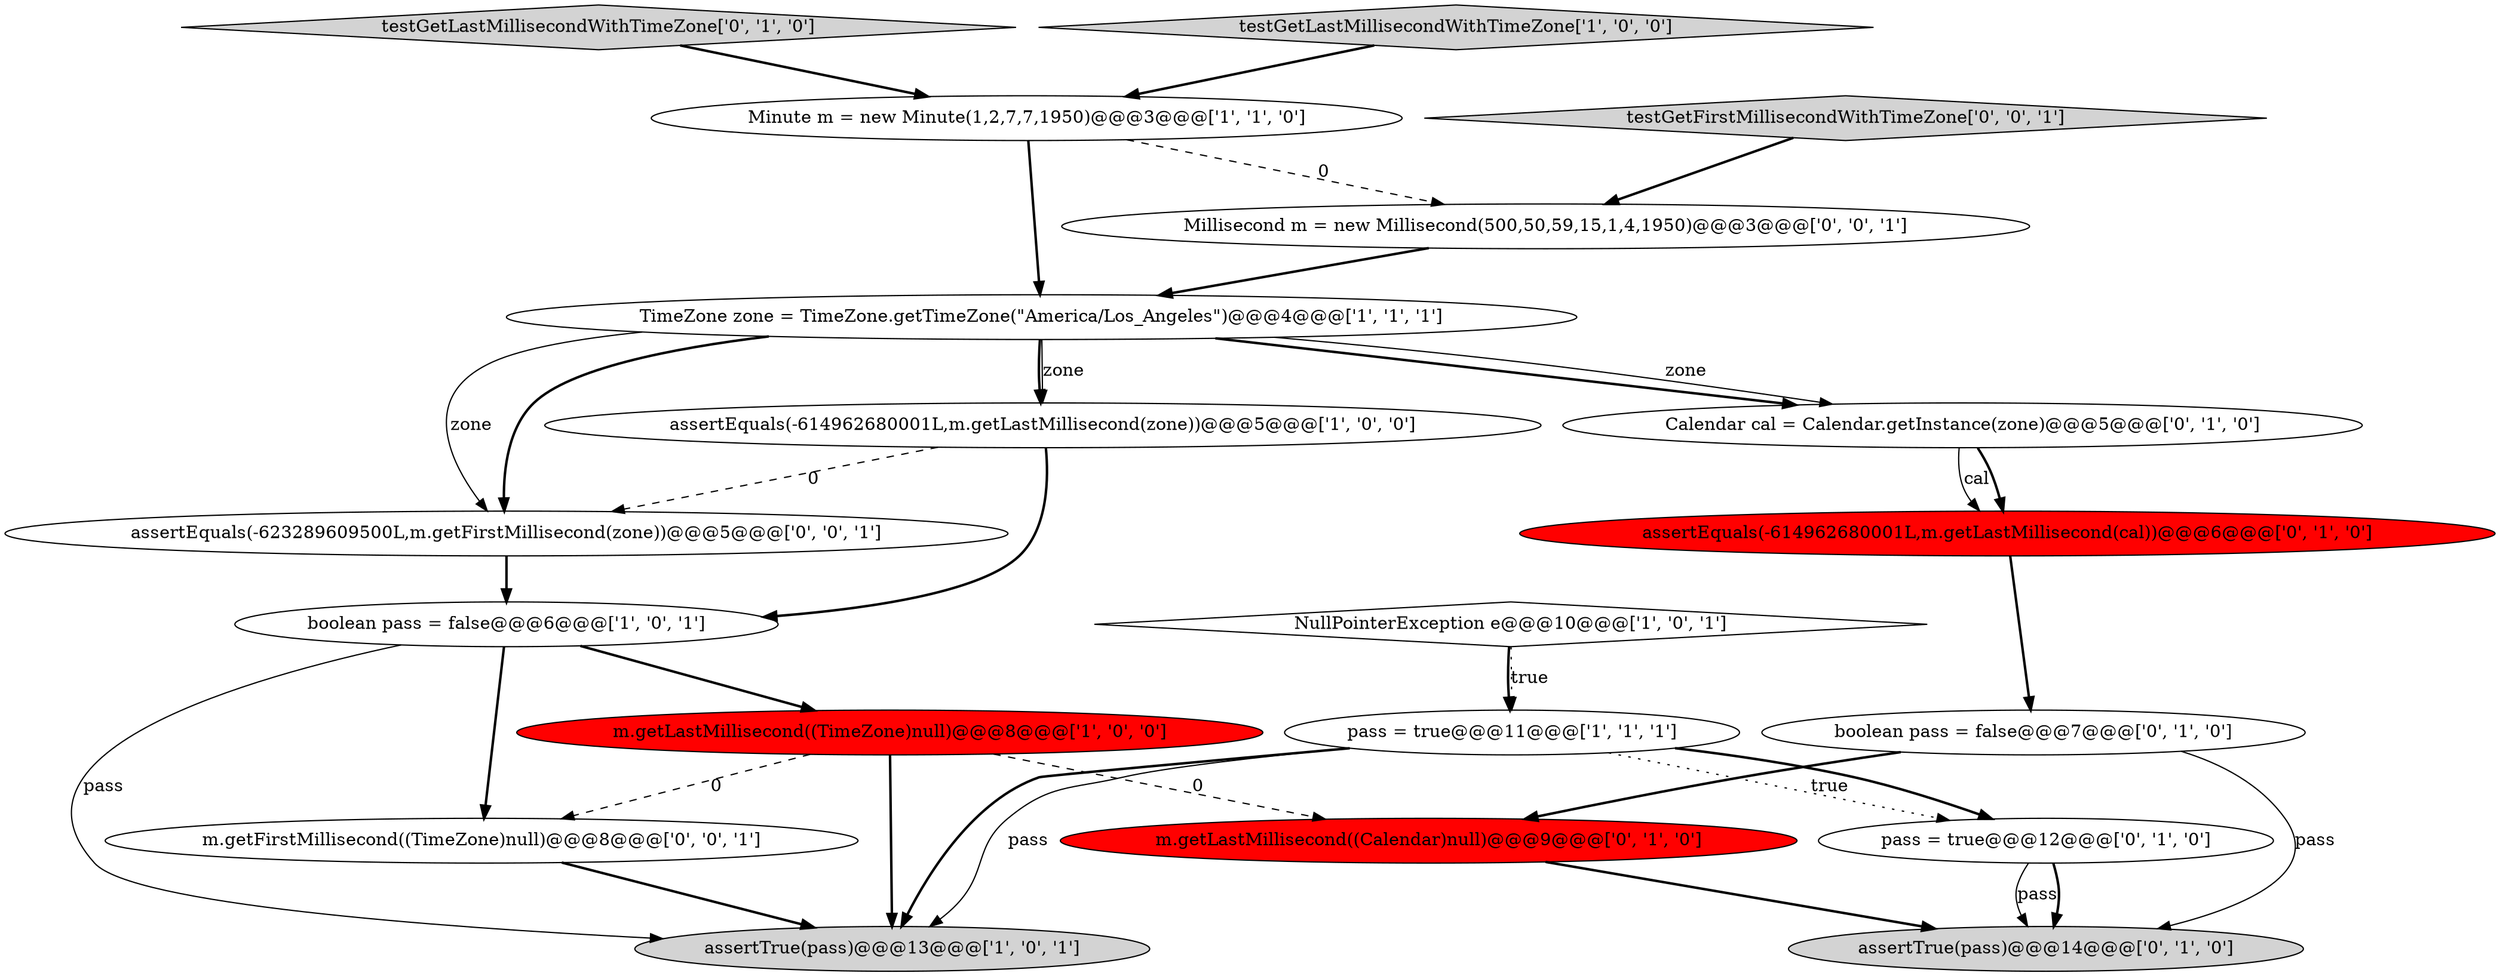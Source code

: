 digraph {
10 [style = filled, label = "testGetLastMillisecondWithTimeZone['0', '1', '0']", fillcolor = lightgray, shape = diamond image = "AAA0AAABBB2BBB"];
2 [style = filled, label = "m.getLastMillisecond((TimeZone)null)@@@8@@@['1', '0', '0']", fillcolor = red, shape = ellipse image = "AAA1AAABBB1BBB"];
18 [style = filled, label = "assertEquals(-623289609500L,m.getFirstMillisecond(zone))@@@5@@@['0', '0', '1']", fillcolor = white, shape = ellipse image = "AAA0AAABBB3BBB"];
19 [style = filled, label = "testGetFirstMillisecondWithTimeZone['0', '0', '1']", fillcolor = lightgray, shape = diamond image = "AAA0AAABBB3BBB"];
7 [style = filled, label = "Minute m = new Minute(1,2,7,7,1950)@@@3@@@['1', '1', '0']", fillcolor = white, shape = ellipse image = "AAA0AAABBB1BBB"];
1 [style = filled, label = "assertTrue(pass)@@@13@@@['1', '0', '1']", fillcolor = lightgray, shape = ellipse image = "AAA0AAABBB1BBB"];
6 [style = filled, label = "pass = true@@@11@@@['1', '1', '1']", fillcolor = white, shape = ellipse image = "AAA0AAABBB1BBB"];
9 [style = filled, label = "boolean pass = false@@@7@@@['0', '1', '0']", fillcolor = white, shape = ellipse image = "AAA0AAABBB2BBB"];
15 [style = filled, label = "assertEquals(-614962680001L,m.getLastMillisecond(cal))@@@6@@@['0', '1', '0']", fillcolor = red, shape = ellipse image = "AAA1AAABBB2BBB"];
8 [style = filled, label = "assertEquals(-614962680001L,m.getLastMillisecond(zone))@@@5@@@['1', '0', '0']", fillcolor = white, shape = ellipse image = "AAA0AAABBB1BBB"];
3 [style = filled, label = "boolean pass = false@@@6@@@['1', '0', '1']", fillcolor = white, shape = ellipse image = "AAA0AAABBB1BBB"];
12 [style = filled, label = "pass = true@@@12@@@['0', '1', '0']", fillcolor = white, shape = ellipse image = "AAA0AAABBB2BBB"];
16 [style = filled, label = "Millisecond m = new Millisecond(500,50,59,15,1,4,1950)@@@3@@@['0', '0', '1']", fillcolor = white, shape = ellipse image = "AAA0AAABBB3BBB"];
0 [style = filled, label = "TimeZone zone = TimeZone.getTimeZone(\"America/Los_Angeles\")@@@4@@@['1', '1', '1']", fillcolor = white, shape = ellipse image = "AAA0AAABBB1BBB"];
13 [style = filled, label = "assertTrue(pass)@@@14@@@['0', '1', '0']", fillcolor = lightgray, shape = ellipse image = "AAA0AAABBB2BBB"];
14 [style = filled, label = "Calendar cal = Calendar.getInstance(zone)@@@5@@@['0', '1', '0']", fillcolor = white, shape = ellipse image = "AAA0AAABBB2BBB"];
4 [style = filled, label = "NullPointerException e@@@10@@@['1', '0', '1']", fillcolor = white, shape = diamond image = "AAA0AAABBB1BBB"];
17 [style = filled, label = "m.getFirstMillisecond((TimeZone)null)@@@8@@@['0', '0', '1']", fillcolor = white, shape = ellipse image = "AAA0AAABBB3BBB"];
5 [style = filled, label = "testGetLastMillisecondWithTimeZone['1', '0', '0']", fillcolor = lightgray, shape = diamond image = "AAA0AAABBB1BBB"];
11 [style = filled, label = "m.getLastMillisecond((Calendar)null)@@@9@@@['0', '1', '0']", fillcolor = red, shape = ellipse image = "AAA1AAABBB2BBB"];
4->6 [style = dotted, label="true"];
18->3 [style = bold, label=""];
16->0 [style = bold, label=""];
9->11 [style = bold, label=""];
17->1 [style = bold, label=""];
12->13 [style = solid, label="pass"];
4->6 [style = bold, label=""];
6->1 [style = solid, label="pass"];
2->1 [style = bold, label=""];
7->16 [style = dashed, label="0"];
8->3 [style = bold, label=""];
0->18 [style = solid, label="zone"];
7->0 [style = bold, label=""];
2->17 [style = dashed, label="0"];
10->7 [style = bold, label=""];
19->16 [style = bold, label=""];
9->13 [style = solid, label="pass"];
3->1 [style = solid, label="pass"];
6->1 [style = bold, label=""];
12->13 [style = bold, label=""];
0->14 [style = bold, label=""];
3->2 [style = bold, label=""];
15->9 [style = bold, label=""];
14->15 [style = solid, label="cal"];
11->13 [style = bold, label=""];
0->8 [style = bold, label=""];
0->14 [style = solid, label="zone"];
5->7 [style = bold, label=""];
0->18 [style = bold, label=""];
3->17 [style = bold, label=""];
14->15 [style = bold, label=""];
2->11 [style = dashed, label="0"];
8->18 [style = dashed, label="0"];
6->12 [style = dotted, label="true"];
0->8 [style = solid, label="zone"];
6->12 [style = bold, label=""];
}
